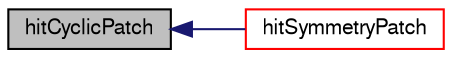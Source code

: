 digraph "hitCyclicPatch"
{
  bgcolor="transparent";
  edge [fontname="FreeSans",fontsize="10",labelfontname="FreeSans",labelfontsize="10"];
  node [fontname="FreeSans",fontsize="10",shape=record];
  rankdir="LR";
  Node3319 [label="hitCyclicPatch",height=0.2,width=0.4,color="black", fillcolor="grey75", style="filled", fontcolor="black"];
  Node3319 -> Node3320 [dir="back",color="midnightblue",fontsize="10",style="solid",fontname="FreeSans"];
  Node3320 [label="hitSymmetryPatch",height=0.2,width=0.4,color="red",URL="$a23586.html#a232d12f07f45b23a1cf401bb83d5c234",tooltip="Overridable function to handle the particle hitting a. "];
}
